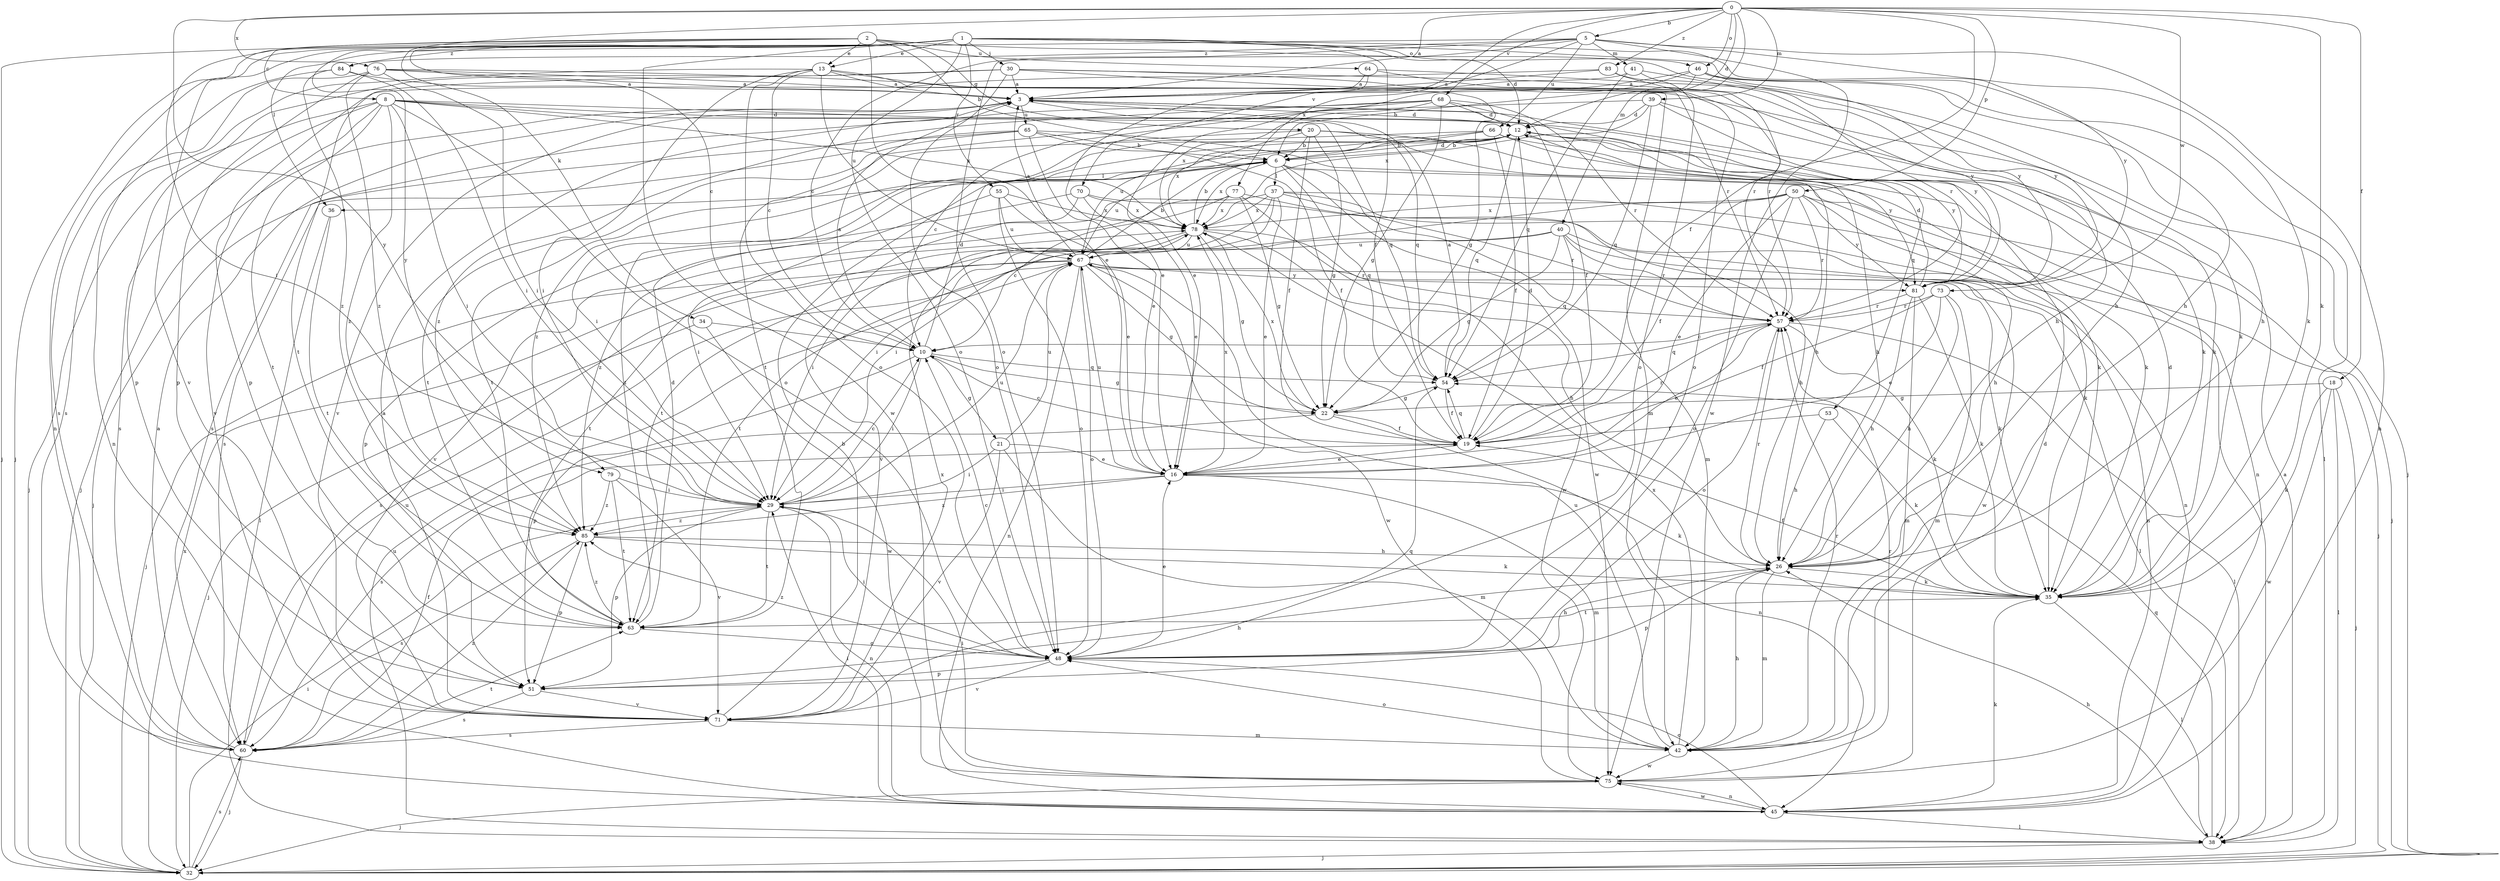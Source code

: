 strict digraph  {
0;
1;
2;
3;
5;
6;
8;
10;
12;
13;
16;
18;
19;
20;
21;
22;
26;
29;
30;
32;
34;
35;
36;
37;
38;
39;
40;
41;
42;
45;
46;
48;
50;
51;
53;
54;
55;
57;
60;
63;
64;
65;
66;
67;
68;
70;
71;
73;
75;
76;
77;
78;
79;
81;
83;
84;
85;
0 -> 3  [label=a];
0 -> 5  [label=b];
0 -> 12  [label=d];
0 -> 18  [label=f];
0 -> 19  [label=f];
0 -> 34  [label=k];
0 -> 35  [label=k];
0 -> 39  [label=m];
0 -> 40  [label=m];
0 -> 46  [label=o];
0 -> 50  [label=p];
0 -> 68  [label=v];
0 -> 70  [label=v];
0 -> 73  [label=w];
0 -> 76  [label=x];
0 -> 79  [label=y];
0 -> 83  [label=z];
1 -> 12  [label=d];
1 -> 13  [label=e];
1 -> 19  [label=f];
1 -> 26  [label=h];
1 -> 30  [label=j];
1 -> 32  [label=j];
1 -> 45  [label=n];
1 -> 46  [label=o];
1 -> 48  [label=o];
1 -> 55  [label=r];
1 -> 71  [label=v];
1 -> 75  [label=w];
1 -> 79  [label=y];
1 -> 81  [label=y];
1 -> 84  [label=z];
2 -> 6  [label=b];
2 -> 8  [label=c];
2 -> 10  [label=c];
2 -> 13  [label=e];
2 -> 16  [label=e];
2 -> 20  [label=g];
2 -> 26  [label=h];
2 -> 29  [label=i];
2 -> 32  [label=j];
2 -> 64  [label=u];
3 -> 12  [label=d];
3 -> 32  [label=j];
3 -> 53  [label=q];
3 -> 54  [label=q];
3 -> 65  [label=u];
3 -> 71  [label=v];
5 -> 10  [label=c];
5 -> 35  [label=k];
5 -> 36  [label=l];
5 -> 41  [label=m];
5 -> 45  [label=n];
5 -> 48  [label=o];
5 -> 66  [label=u];
5 -> 75  [label=w];
5 -> 77  [label=x];
5 -> 84  [label=z];
6 -> 12  [label=d];
6 -> 32  [label=j];
6 -> 36  [label=l];
6 -> 37  [label=l];
6 -> 42  [label=m];
6 -> 54  [label=q];
6 -> 67  [label=u];
6 -> 75  [label=w];
6 -> 78  [label=x];
8 -> 12  [label=d];
8 -> 29  [label=i];
8 -> 32  [label=j];
8 -> 35  [label=k];
8 -> 48  [label=o];
8 -> 54  [label=q];
8 -> 60  [label=s];
8 -> 63  [label=t];
8 -> 71  [label=v];
8 -> 78  [label=x];
8 -> 85  [label=z];
10 -> 3  [label=a];
10 -> 12  [label=d];
10 -> 21  [label=g];
10 -> 22  [label=g];
10 -> 29  [label=i];
10 -> 51  [label=p];
10 -> 54  [label=q];
12 -> 6  [label=b];
12 -> 26  [label=h];
12 -> 54  [label=q];
12 -> 63  [label=t];
12 -> 81  [label=y];
12 -> 85  [label=z];
13 -> 3  [label=a];
13 -> 10  [label=c];
13 -> 29  [label=i];
13 -> 42  [label=m];
13 -> 48  [label=o];
13 -> 57  [label=r];
13 -> 60  [label=s];
13 -> 67  [label=u];
16 -> 29  [label=i];
16 -> 35  [label=k];
16 -> 42  [label=m];
16 -> 67  [label=u];
16 -> 78  [label=x];
16 -> 85  [label=z];
18 -> 22  [label=g];
18 -> 32  [label=j];
18 -> 35  [label=k];
18 -> 38  [label=l];
18 -> 75  [label=w];
19 -> 10  [label=c];
19 -> 12  [label=d];
19 -> 16  [label=e];
19 -> 54  [label=q];
19 -> 57  [label=r];
20 -> 6  [label=b];
20 -> 19  [label=f];
20 -> 22  [label=g];
20 -> 26  [label=h];
20 -> 29  [label=i];
20 -> 35  [label=k];
20 -> 78  [label=x];
21 -> 16  [label=e];
21 -> 29  [label=i];
21 -> 42  [label=m];
21 -> 67  [label=u];
21 -> 71  [label=v];
22 -> 19  [label=f];
22 -> 45  [label=n];
22 -> 60  [label=s];
22 -> 78  [label=x];
26 -> 35  [label=k];
26 -> 42  [label=m];
26 -> 51  [label=p];
26 -> 57  [label=r];
29 -> 10  [label=c];
29 -> 45  [label=n];
29 -> 51  [label=p];
29 -> 63  [label=t];
29 -> 67  [label=u];
29 -> 85  [label=z];
30 -> 3  [label=a];
30 -> 26  [label=h];
30 -> 48  [label=o];
30 -> 51  [label=p];
30 -> 57  [label=r];
30 -> 63  [label=t];
30 -> 81  [label=y];
32 -> 29  [label=i];
32 -> 60  [label=s];
32 -> 78  [label=x];
34 -> 10  [label=c];
34 -> 32  [label=j];
34 -> 75  [label=w];
35 -> 12  [label=d];
35 -> 19  [label=f];
35 -> 38  [label=l];
35 -> 63  [label=t];
36 -> 38  [label=l];
36 -> 63  [label=t];
37 -> 16  [label=e];
37 -> 29  [label=i];
37 -> 32  [label=j];
37 -> 38  [label=l];
37 -> 57  [label=r];
37 -> 63  [label=t];
37 -> 78  [label=x];
37 -> 85  [label=z];
38 -> 3  [label=a];
38 -> 26  [label=h];
38 -> 32  [label=j];
38 -> 54  [label=q];
38 -> 67  [label=u];
39 -> 12  [label=d];
39 -> 35  [label=k];
39 -> 54  [label=q];
39 -> 63  [label=t];
39 -> 78  [label=x];
39 -> 81  [label=y];
40 -> 22  [label=g];
40 -> 45  [label=n];
40 -> 54  [label=q];
40 -> 57  [label=r];
40 -> 63  [label=t];
40 -> 67  [label=u];
40 -> 75  [label=w];
41 -> 3  [label=a];
41 -> 48  [label=o];
41 -> 54  [label=q];
41 -> 57  [label=r];
42 -> 12  [label=d];
42 -> 26  [label=h];
42 -> 48  [label=o];
42 -> 57  [label=r];
42 -> 67  [label=u];
42 -> 75  [label=w];
42 -> 78  [label=x];
45 -> 29  [label=i];
45 -> 35  [label=k];
45 -> 38  [label=l];
45 -> 48  [label=o];
45 -> 75  [label=w];
46 -> 3  [label=a];
46 -> 6  [label=b];
46 -> 16  [label=e];
46 -> 26  [label=h];
46 -> 38  [label=l];
46 -> 81  [label=y];
48 -> 10  [label=c];
48 -> 16  [label=e];
48 -> 26  [label=h];
48 -> 29  [label=i];
48 -> 51  [label=p];
48 -> 71  [label=v];
48 -> 85  [label=z];
50 -> 16  [label=e];
50 -> 19  [label=f];
50 -> 26  [label=h];
50 -> 29  [label=i];
50 -> 35  [label=k];
50 -> 48  [label=o];
50 -> 57  [label=r];
50 -> 78  [label=x];
50 -> 81  [label=y];
51 -> 26  [label=h];
51 -> 60  [label=s];
51 -> 71  [label=v];
53 -> 19  [label=f];
53 -> 26  [label=h];
53 -> 35  [label=k];
54 -> 3  [label=a];
54 -> 19  [label=f];
54 -> 22  [label=g];
55 -> 16  [label=e];
55 -> 29  [label=i];
55 -> 48  [label=o];
55 -> 67  [label=u];
55 -> 78  [label=x];
57 -> 10  [label=c];
57 -> 16  [label=e];
57 -> 35  [label=k];
57 -> 38  [label=l];
57 -> 48  [label=o];
57 -> 54  [label=q];
60 -> 3  [label=a];
60 -> 19  [label=f];
60 -> 32  [label=j];
60 -> 63  [label=t];
60 -> 67  [label=u];
60 -> 85  [label=z];
63 -> 12  [label=d];
63 -> 48  [label=o];
63 -> 85  [label=z];
64 -> 3  [label=a];
64 -> 16  [label=e];
64 -> 57  [label=r];
64 -> 81  [label=y];
65 -> 6  [label=b];
65 -> 16  [label=e];
65 -> 19  [label=f];
65 -> 32  [label=j];
65 -> 35  [label=k];
65 -> 60  [label=s];
65 -> 63  [label=t];
66 -> 6  [label=b];
66 -> 19  [label=f];
66 -> 45  [label=n];
66 -> 63  [label=t];
66 -> 67  [label=u];
66 -> 81  [label=y];
67 -> 3  [label=a];
67 -> 6  [label=b];
67 -> 22  [label=g];
67 -> 32  [label=j];
67 -> 35  [label=k];
67 -> 38  [label=l];
67 -> 45  [label=n];
67 -> 48  [label=o];
67 -> 60  [label=s];
67 -> 75  [label=w];
67 -> 81  [label=y];
68 -> 10  [label=c];
68 -> 12  [label=d];
68 -> 19  [label=f];
68 -> 22  [label=g];
68 -> 57  [label=r];
68 -> 60  [label=s];
68 -> 78  [label=x];
68 -> 85  [label=z];
70 -> 16  [label=e];
70 -> 45  [label=n];
70 -> 51  [label=p];
70 -> 71  [label=v];
70 -> 78  [label=x];
71 -> 3  [label=a];
71 -> 6  [label=b];
71 -> 42  [label=m];
71 -> 54  [label=q];
71 -> 60  [label=s];
71 -> 78  [label=x];
73 -> 16  [label=e];
73 -> 19  [label=f];
73 -> 26  [label=h];
73 -> 42  [label=m];
73 -> 57  [label=r];
75 -> 29  [label=i];
75 -> 32  [label=j];
75 -> 45  [label=n];
75 -> 57  [label=r];
76 -> 3  [label=a];
76 -> 22  [label=g];
76 -> 29  [label=i];
76 -> 35  [label=k];
76 -> 51  [label=p];
76 -> 60  [label=s];
76 -> 85  [label=z];
77 -> 10  [label=c];
77 -> 22  [label=g];
77 -> 26  [label=h];
77 -> 71  [label=v];
77 -> 75  [label=w];
77 -> 78  [label=x];
78 -> 6  [label=b];
78 -> 22  [label=g];
78 -> 26  [label=h];
78 -> 29  [label=i];
78 -> 57  [label=r];
78 -> 63  [label=t];
78 -> 67  [label=u];
79 -> 29  [label=i];
79 -> 63  [label=t];
79 -> 71  [label=v];
79 -> 85  [label=z];
81 -> 12  [label=d];
81 -> 26  [label=h];
81 -> 35  [label=k];
81 -> 42  [label=m];
81 -> 57  [label=r];
83 -> 3  [label=a];
83 -> 32  [label=j];
83 -> 48  [label=o];
83 -> 51  [label=p];
84 -> 3  [label=a];
84 -> 29  [label=i];
84 -> 45  [label=n];
84 -> 85  [label=z];
85 -> 26  [label=h];
85 -> 35  [label=k];
85 -> 51  [label=p];
85 -> 60  [label=s];
}
